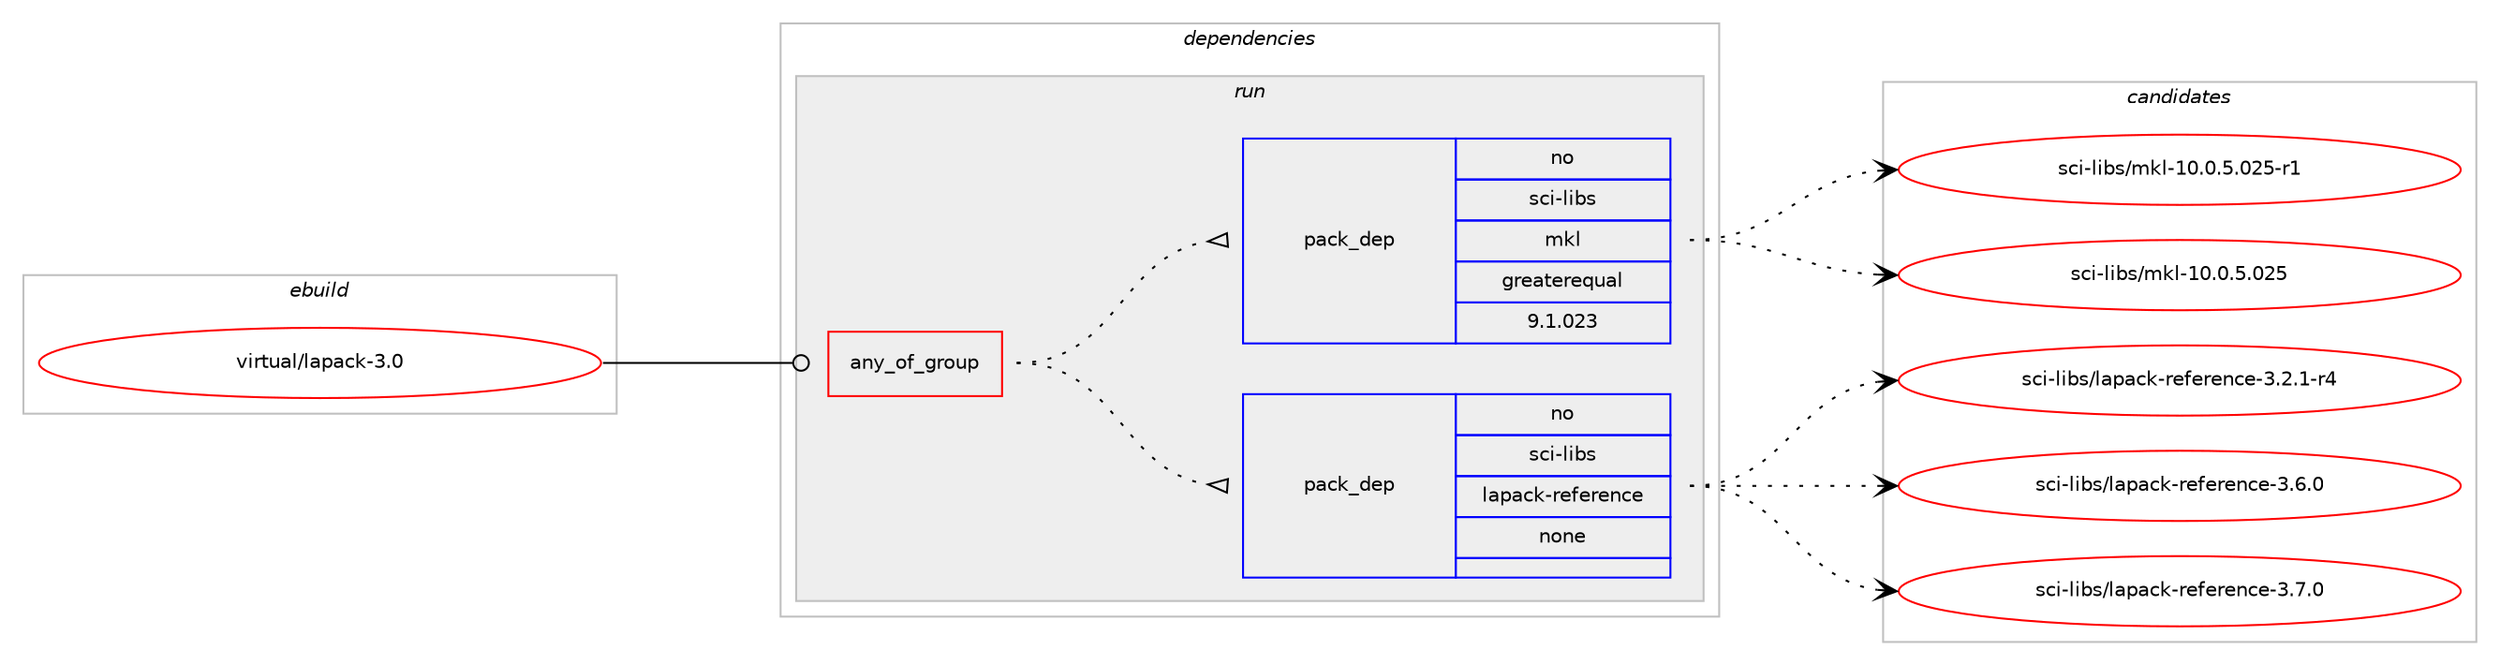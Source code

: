 digraph prolog {

# *************
# Graph options
# *************

newrank=true;
concentrate=true;
compound=true;
graph [rankdir=LR,fontname=Helvetica,fontsize=10,ranksep=1.5];#, ranksep=2.5, nodesep=0.2];
edge  [arrowhead=vee];
node  [fontname=Helvetica,fontsize=10];

# **********
# The ebuild
# **********

subgraph cluster_leftcol {
color=gray;
rank=same;
label=<<i>ebuild</i>>;
id [label="virtual/lapack-3.0", color=red, width=4, href="../virtual/lapack-3.0.svg"];
}

# ****************
# The dependencies
# ****************

subgraph cluster_midcol {
color=gray;
label=<<i>dependencies</i>>;
subgraph cluster_compile {
fillcolor="#eeeeee";
style=filled;
label=<<i>compile</i>>;
}
subgraph cluster_compileandrun {
fillcolor="#eeeeee";
style=filled;
label=<<i>compile and run</i>>;
}
subgraph cluster_run {
fillcolor="#eeeeee";
style=filled;
label=<<i>run</i>>;
subgraph any8565 {
dependency497514 [label=<<TABLE BORDER="0" CELLBORDER="1" CELLSPACING="0" CELLPADDING="4"><TR><TD CELLPADDING="10">any_of_group</TD></TR></TABLE>>, shape=none, color=red];subgraph pack369777 {
dependency497515 [label=<<TABLE BORDER="0" CELLBORDER="1" CELLSPACING="0" CELLPADDING="4" WIDTH="220"><TR><TD ROWSPAN="6" CELLPADDING="30">pack_dep</TD></TR><TR><TD WIDTH="110">no</TD></TR><TR><TD>sci-libs</TD></TR><TR><TD>lapack-reference</TD></TR><TR><TD>none</TD></TR><TR><TD></TD></TR></TABLE>>, shape=none, color=blue];
}
dependency497514:e -> dependency497515:w [weight=20,style="dotted",arrowhead="oinv"];
subgraph pack369778 {
dependency497516 [label=<<TABLE BORDER="0" CELLBORDER="1" CELLSPACING="0" CELLPADDING="4" WIDTH="220"><TR><TD ROWSPAN="6" CELLPADDING="30">pack_dep</TD></TR><TR><TD WIDTH="110">no</TD></TR><TR><TD>sci-libs</TD></TR><TR><TD>mkl</TD></TR><TR><TD>greaterequal</TD></TR><TR><TD>9.1.023</TD></TR></TABLE>>, shape=none, color=blue];
}
dependency497514:e -> dependency497516:w [weight=20,style="dotted",arrowhead="oinv"];
}
id:e -> dependency497514:w [weight=20,style="solid",arrowhead="odot"];
}
}

# **************
# The candidates
# **************

subgraph cluster_choices {
rank=same;
color=gray;
label=<<i>candidates</i>>;

subgraph choice369777 {
color=black;
nodesep=1;
choice1159910545108105981154710897112979910745114101102101114101110991014551465046494511452 [label="sci-libs/lapack-reference-3.2.1-r4", color=red, width=4,href="../sci-libs/lapack-reference-3.2.1-r4.svg"];
choice115991054510810598115471089711297991074511410110210111410111099101455146544648 [label="sci-libs/lapack-reference-3.6.0", color=red, width=4,href="../sci-libs/lapack-reference-3.6.0.svg"];
choice115991054510810598115471089711297991074511410110210111410111099101455146554648 [label="sci-libs/lapack-reference-3.7.0", color=red, width=4,href="../sci-libs/lapack-reference-3.7.0.svg"];
dependency497515:e -> choice1159910545108105981154710897112979910745114101102101114101110991014551465046494511452:w [style=dotted,weight="100"];
dependency497515:e -> choice115991054510810598115471089711297991074511410110210111410111099101455146544648:w [style=dotted,weight="100"];
dependency497515:e -> choice115991054510810598115471089711297991074511410110210111410111099101455146554648:w [style=dotted,weight="100"];
}
subgraph choice369778 {
color=black;
nodesep=1;
choice115991054510810598115471091071084549484648465346485053 [label="sci-libs/mkl-10.0.5.025", color=red, width=4,href="../sci-libs/mkl-10.0.5.025.svg"];
choice1159910545108105981154710910710845494846484653464850534511449 [label="sci-libs/mkl-10.0.5.025-r1", color=red, width=4,href="../sci-libs/mkl-10.0.5.025-r1.svg"];
dependency497516:e -> choice115991054510810598115471091071084549484648465346485053:w [style=dotted,weight="100"];
dependency497516:e -> choice1159910545108105981154710910710845494846484653464850534511449:w [style=dotted,weight="100"];
}
}

}
